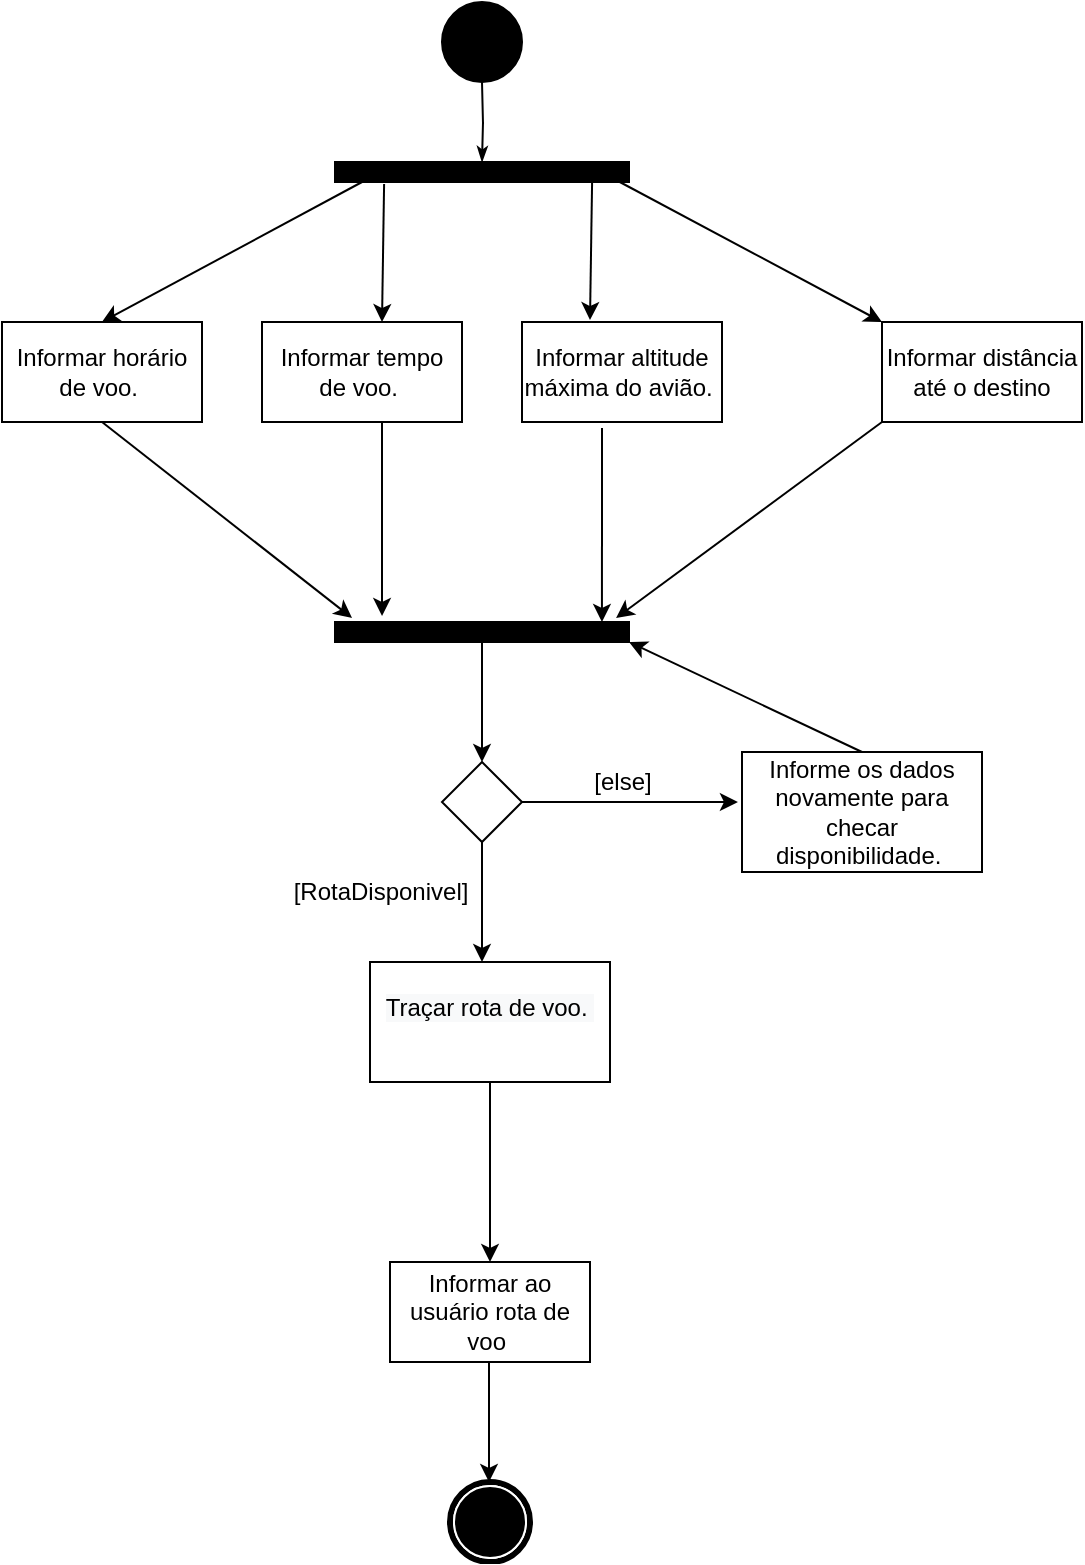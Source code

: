 <mxfile version="20.5.1" type="github">
  <diagram id="sXNS2egXsFtvyeVg9FrO" name="Página-1">
    <mxGraphModel dx="868" dy="482" grid="1" gridSize="10" guides="1" tooltips="1" connect="1" arrows="1" fold="1" page="1" pageScale="1" pageWidth="827" pageHeight="1169" math="0" shadow="0">
      <root>
        <mxCell id="0" />
        <mxCell id="1" parent="0" />
        <mxCell id="wU9qWkXsunXX18twAaVh-1" style="edgeStyle=orthogonalEdgeStyle;rounded=0;html=1;labelBackgroundColor=none;startArrow=none;startFill=0;startSize=5;endArrow=classicThin;endFill=1;endSize=5;jettySize=auto;orthogonalLoop=1;strokeWidth=1;fontFamily=Verdana;fontSize=12" edge="1" parent="1">
          <mxGeometry relative="1" as="geometry">
            <mxPoint x="410" y="140" as="targetPoint" />
            <mxPoint x="410" y="100" as="sourcePoint" />
          </mxGeometry>
        </mxCell>
        <mxCell id="wU9qWkXsunXX18twAaVh-2" value="" style="ellipse;whiteSpace=wrap;html=1;rounded=0;shadow=0;comic=0;labelBackgroundColor=none;strokeWidth=1;fillColor=#000000;fontFamily=Verdana;fontSize=12;align=center;" vertex="1" parent="1">
          <mxGeometry x="390" y="60" width="40" height="40" as="geometry" />
        </mxCell>
        <mxCell id="wU9qWkXsunXX18twAaVh-26" value="Informar tempo de voo.&amp;nbsp;" style="rounded=0;whiteSpace=wrap;html=1;" vertex="1" parent="1">
          <mxGeometry x="300" y="220" width="100" height="50" as="geometry" />
        </mxCell>
        <mxCell id="wU9qWkXsunXX18twAaVh-28" value="Informar horário de voo.&amp;nbsp;" style="rounded=0;whiteSpace=wrap;html=1;" vertex="1" parent="1">
          <mxGeometry x="170" y="220" width="100" height="50" as="geometry" />
        </mxCell>
        <mxCell id="wU9qWkXsunXX18twAaVh-160" value="" style="whiteSpace=wrap;html=1;rounded=0;shadow=0;comic=0;labelBackgroundColor=none;strokeWidth=1;fillColor=#000000;fontFamily=Verdana;fontSize=12;align=center;rotation=0;" vertex="1" parent="1">
          <mxGeometry x="336.5" y="370" width="147" height="10" as="geometry" />
        </mxCell>
        <mxCell id="wU9qWkXsunXX18twAaVh-170" value="Informar altitude máxima do avião.&amp;nbsp;" style="rounded=0;whiteSpace=wrap;html=1;" vertex="1" parent="1">
          <mxGeometry x="430" y="220" width="100" height="50" as="geometry" />
        </mxCell>
        <mxCell id="wU9qWkXsunXX18twAaVh-171" value="Informar distância até o destino" style="rounded=0;whiteSpace=wrap;html=1;" vertex="1" parent="1">
          <mxGeometry x="610" y="220" width="100" height="50" as="geometry" />
        </mxCell>
        <mxCell id="wU9qWkXsunXX18twAaVh-179" value="" style="whiteSpace=wrap;html=1;rounded=0;shadow=0;comic=0;labelBackgroundColor=none;strokeWidth=1;fillColor=#000000;fontFamily=Verdana;fontSize=12;align=center;rotation=0;" vertex="1" parent="1">
          <mxGeometry x="336.5" y="140" width="147" height="10" as="geometry" />
        </mxCell>
        <mxCell id="wU9qWkXsunXX18twAaVh-183" value="" style="endArrow=classic;html=1;rounded=0;entryX=0.5;entryY=0;entryDx=0;entryDy=0;exitX=0.092;exitY=1;exitDx=0;exitDy=0;exitPerimeter=0;" edge="1" parent="1" source="wU9qWkXsunXX18twAaVh-179" target="wU9qWkXsunXX18twAaVh-28">
          <mxGeometry width="50" height="50" relative="1" as="geometry">
            <mxPoint x="180" y="190" as="sourcePoint" />
            <mxPoint x="230" y="140" as="targetPoint" />
          </mxGeometry>
        </mxCell>
        <mxCell id="wU9qWkXsunXX18twAaVh-184" value="" style="endArrow=classic;html=1;rounded=0;exitX=0.167;exitY=1.1;exitDx=0;exitDy=0;exitPerimeter=0;" edge="1" parent="1" source="wU9qWkXsunXX18twAaVh-179">
          <mxGeometry width="50" height="50" relative="1" as="geometry">
            <mxPoint x="340" y="210" as="sourcePoint" />
            <mxPoint x="360" y="220" as="targetPoint" />
          </mxGeometry>
        </mxCell>
        <mxCell id="wU9qWkXsunXX18twAaVh-188" value="" style="endArrow=classic;html=1;rounded=0;exitX=0.167;exitY=1.1;exitDx=0;exitDy=0;exitPerimeter=0;" edge="1" parent="1">
          <mxGeometry width="50" height="50" relative="1" as="geometry">
            <mxPoint x="465.049" y="150" as="sourcePoint" />
            <mxPoint x="464" y="219" as="targetPoint" />
          </mxGeometry>
        </mxCell>
        <mxCell id="wU9qWkXsunXX18twAaVh-189" value="" style="endArrow=classic;html=1;rounded=0;entryX=0.5;entryY=0;entryDx=0;entryDy=0;exitX=0.956;exitY=0.9;exitDx=0;exitDy=0;exitPerimeter=0;" edge="1" parent="1" source="wU9qWkXsunXX18twAaVh-179">
          <mxGeometry width="50" height="50" relative="1" as="geometry">
            <mxPoint x="540.024" y="160" as="sourcePoint" />
            <mxPoint x="610" y="220" as="targetPoint" />
          </mxGeometry>
        </mxCell>
        <mxCell id="wU9qWkXsunXX18twAaVh-194" value="" style="endArrow=classic;html=1;rounded=0;exitX=0.5;exitY=1;exitDx=0;exitDy=0;entryX=0.058;entryY=-0.2;entryDx=0;entryDy=0;entryPerimeter=0;" edge="1" parent="1" source="wU9qWkXsunXX18twAaVh-28" target="wU9qWkXsunXX18twAaVh-160">
          <mxGeometry width="50" height="50" relative="1" as="geometry">
            <mxPoint x="180" y="380" as="sourcePoint" />
            <mxPoint x="230" y="330" as="targetPoint" />
          </mxGeometry>
        </mxCell>
        <mxCell id="wU9qWkXsunXX18twAaVh-195" value="" style="endArrow=classic;html=1;rounded=0;exitX=0.6;exitY=1;exitDx=0;exitDy=0;exitPerimeter=0;entryX=0.16;entryY=-0.3;entryDx=0;entryDy=0;entryPerimeter=0;" edge="1" parent="1" source="wU9qWkXsunXX18twAaVh-26" target="wU9qWkXsunXX18twAaVh-160">
          <mxGeometry width="50" height="50" relative="1" as="geometry">
            <mxPoint x="340" y="360" as="sourcePoint" />
            <mxPoint x="390" y="310" as="targetPoint" />
          </mxGeometry>
        </mxCell>
        <mxCell id="wU9qWkXsunXX18twAaVh-196" value="" style="endArrow=classic;html=1;rounded=0;exitX=0.4;exitY=1.06;exitDx=0;exitDy=0;exitPerimeter=0;entryX=0.908;entryY=0;entryDx=0;entryDy=0;entryPerimeter=0;" edge="1" parent="1" source="wU9qWkXsunXX18twAaVh-170" target="wU9qWkXsunXX18twAaVh-160">
          <mxGeometry width="50" height="50" relative="1" as="geometry">
            <mxPoint x="460" y="360" as="sourcePoint" />
            <mxPoint x="510" y="310" as="targetPoint" />
          </mxGeometry>
        </mxCell>
        <mxCell id="wU9qWkXsunXX18twAaVh-197" value="" style="endArrow=classic;html=1;rounded=0;exitX=0.5;exitY=1;exitDx=0;exitDy=0;entryX=0.956;entryY=-0.2;entryDx=0;entryDy=0;entryPerimeter=0;" edge="1" parent="1" target="wU9qWkXsunXX18twAaVh-160">
          <mxGeometry width="50" height="50" relative="1" as="geometry">
            <mxPoint x="610" y="270" as="sourcePoint" />
            <mxPoint x="670" y="310" as="targetPoint" />
          </mxGeometry>
        </mxCell>
        <mxCell id="wU9qWkXsunXX18twAaVh-198" value="" style="endArrow=classic;html=1;rounded=0;exitX=0.5;exitY=1;exitDx=0;exitDy=0;" edge="1" parent="1" source="wU9qWkXsunXX18twAaVh-160">
          <mxGeometry width="50" height="50" relative="1" as="geometry">
            <mxPoint x="442.97" y="430" as="sourcePoint" />
            <mxPoint x="410" y="440" as="targetPoint" />
          </mxGeometry>
        </mxCell>
        <mxCell id="wU9qWkXsunXX18twAaVh-201" value="Informar ao usuário rota de voo&amp;nbsp;" style="rounded=0;whiteSpace=wrap;html=1;" vertex="1" parent="1">
          <mxGeometry x="364" y="690" width="100" height="50" as="geometry" />
        </mxCell>
        <mxCell id="wU9qWkXsunXX18twAaVh-203" value="" style="endArrow=classic;html=1;rounded=0;exitX=0.5;exitY=1;exitDx=0;exitDy=0;" edge="1" parent="1">
          <mxGeometry width="50" height="50" relative="1" as="geometry">
            <mxPoint x="413.5" y="740" as="sourcePoint" />
            <mxPoint x="413.5" y="800" as="targetPoint" />
          </mxGeometry>
        </mxCell>
        <mxCell id="wU9qWkXsunXX18twAaVh-204" value="" style="shape=mxgraph.bpmn.shape;html=1;verticalLabelPosition=bottom;labelBackgroundColor=#ffffff;verticalAlign=top;perimeter=ellipsePerimeter;outline=end;symbol=terminate;rounded=0;shadow=0;comic=0;strokeWidth=1;fontFamily=Verdana;fontSize=12;align=center;" vertex="1" parent="1">
          <mxGeometry x="394" y="800" width="40" height="40" as="geometry" />
        </mxCell>
        <mxCell id="wU9qWkXsunXX18twAaVh-205" value="" style="rhombus;whiteSpace=wrap;html=1;" vertex="1" parent="1">
          <mxGeometry x="390" y="440" width="40" height="40" as="geometry" />
        </mxCell>
        <mxCell id="wU9qWkXsunXX18twAaVh-206" value="&#xa;&lt;span style=&quot;color: rgb(0, 0, 0); font-family: Helvetica; font-size: 12px; font-style: normal; font-variant-ligatures: normal; font-variant-caps: normal; font-weight: 400; letter-spacing: normal; orphans: 2; text-align: center; text-indent: 0px; text-transform: none; widows: 2; word-spacing: 0px; -webkit-text-stroke-width: 0px; background-color: rgb(248, 249, 250); text-decoration-thickness: initial; text-decoration-style: initial; text-decoration-color: initial; float: none; display: inline !important;&quot;&gt;Traçar rota de voo.&amp;nbsp;&lt;/span&gt;&#xa;&#xa;" style="rounded=0;whiteSpace=wrap;html=1;" vertex="1" parent="1">
          <mxGeometry x="354" y="540" width="120" height="60" as="geometry" />
        </mxCell>
        <mxCell id="wU9qWkXsunXX18twAaVh-207" value="Informe os dados novamente para checar disponibilidade.&amp;nbsp;" style="rounded=0;whiteSpace=wrap;html=1;" vertex="1" parent="1">
          <mxGeometry x="540" y="435" width="120" height="60" as="geometry" />
        </mxCell>
        <mxCell id="wU9qWkXsunXX18twAaVh-210" value="[RotaDisponivel]" style="text;html=1;align=center;verticalAlign=middle;resizable=0;points=[];autosize=1;strokeColor=none;fillColor=none;" vertex="1" parent="1">
          <mxGeometry x="304" y="490" width="110" height="30" as="geometry" />
        </mxCell>
        <mxCell id="wU9qWkXsunXX18twAaVh-211" value="[else]" style="text;html=1;align=center;verticalAlign=middle;resizable=0;points=[];autosize=1;strokeColor=none;fillColor=none;" vertex="1" parent="1">
          <mxGeometry x="455" y="435" width="50" height="30" as="geometry" />
        </mxCell>
        <mxCell id="wU9qWkXsunXX18twAaVh-220" value="" style="endArrow=classic;html=1;rounded=0;entryX=-0.017;entryY=0.417;entryDx=0;entryDy=0;entryPerimeter=0;exitX=1;exitY=0.5;exitDx=0;exitDy=0;" edge="1" parent="1" source="wU9qWkXsunXX18twAaVh-205" target="wU9qWkXsunXX18twAaVh-207">
          <mxGeometry width="50" height="50" relative="1" as="geometry">
            <mxPoint x="460" y="500" as="sourcePoint" />
            <mxPoint x="510" y="450" as="targetPoint" />
          </mxGeometry>
        </mxCell>
        <mxCell id="wU9qWkXsunXX18twAaVh-224" value="" style="endArrow=classic;html=1;rounded=0;exitX=0.5;exitY=0;exitDx=0;exitDy=0;entryX=1;entryY=1;entryDx=0;entryDy=0;" edge="1" parent="1" source="wU9qWkXsunXX18twAaVh-207" target="wU9qWkXsunXX18twAaVh-160">
          <mxGeometry width="50" height="50" relative="1" as="geometry">
            <mxPoint x="580" y="440" as="sourcePoint" />
            <mxPoint x="630" y="390" as="targetPoint" />
          </mxGeometry>
        </mxCell>
        <mxCell id="wU9qWkXsunXX18twAaVh-225" value="" style="endArrow=classic;html=1;rounded=0;entryX=0.5;entryY=0;entryDx=0;entryDy=0;exitX=0.5;exitY=1;exitDx=0;exitDy=0;" edge="1" parent="1" source="wU9qWkXsunXX18twAaVh-206" target="wU9qWkXsunXX18twAaVh-201">
          <mxGeometry width="50" height="50" relative="1" as="geometry">
            <mxPoint x="330" y="620" as="sourcePoint" />
            <mxPoint x="380" y="570" as="targetPoint" />
          </mxGeometry>
        </mxCell>
        <mxCell id="wU9qWkXsunXX18twAaVh-226" value="" style="endArrow=classic;html=1;rounded=0;exitX=0.5;exitY=1;exitDx=0;exitDy=0;" edge="1" parent="1" source="wU9qWkXsunXX18twAaVh-205">
          <mxGeometry width="50" height="50" relative="1" as="geometry">
            <mxPoint x="320" y="510" as="sourcePoint" />
            <mxPoint x="410" y="540" as="targetPoint" />
          </mxGeometry>
        </mxCell>
      </root>
    </mxGraphModel>
  </diagram>
</mxfile>
